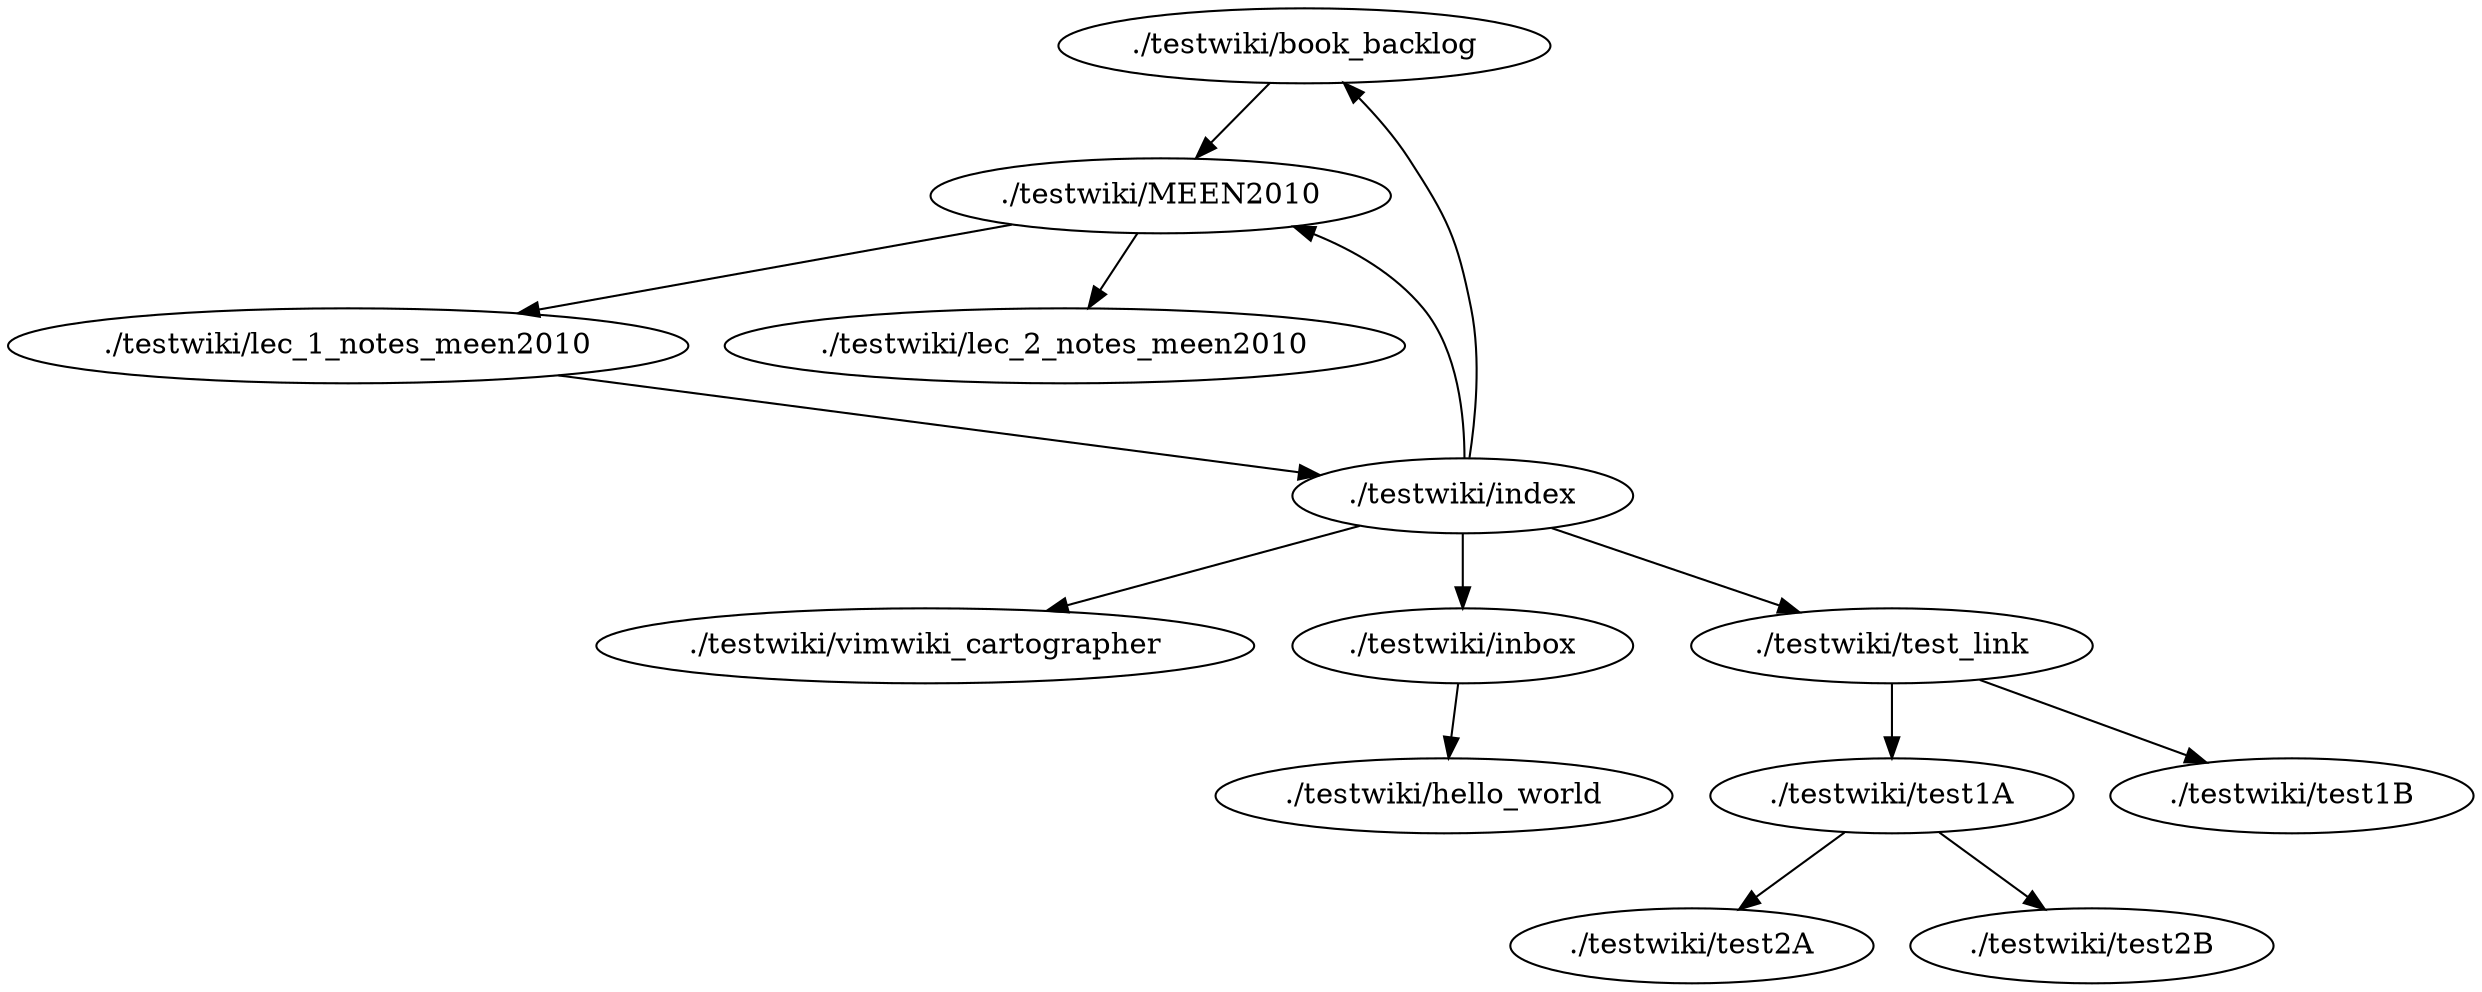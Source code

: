 digraph VimwikiGraph {
    "./testwiki/book_backlog" -> "./testwiki/MEEN2010";
    "./testwiki/index" -> "./testwiki/MEEN2010";
    "./testwiki/index" -> "./testwiki/vimwiki_cartographer";
    "./testwiki/index" -> "./testwiki/inbox";
    "./testwiki/index" -> "./testwiki/book_backlog";
    "./testwiki/index" -> "./testwiki/test_link";
    "./testwiki/lec_1_notes_meen2010" -> "./testwiki/index";
    "./testwiki/test_link" -> "./testwiki/test1A";
    "./testwiki/test_link" -> "./testwiki/test1B";
    "./testwiki/MEEN2010" -> "./testwiki/lec_1_notes_meen2010";
    "./testwiki/MEEN2010" -> "./testwiki/lec_2_notes_meen2010";
    "./testwiki/test1A" -> "./testwiki/test2A";
    "./testwiki/test1A" -> "./testwiki/test2B";
    "./testwiki/inbox" -> "./testwiki/hello_world";
}
